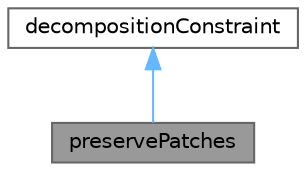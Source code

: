 digraph "preservePatches"
{
 // LATEX_PDF_SIZE
  bgcolor="transparent";
  edge [fontname=Helvetica,fontsize=10,labelfontname=Helvetica,labelfontsize=10];
  node [fontname=Helvetica,fontsize=10,shape=box,height=0.2,width=0.4];
  Node1 [id="Node000001",label="preservePatches",height=0.2,width=0.4,color="gray40", fillcolor="grey60", style="filled", fontcolor="black",tooltip="Constraint to keep owner and neighbour of (cyclic) patch on same processor."];
  Node2 -> Node1 [id="edge1_Node000001_Node000002",dir="back",color="steelblue1",style="solid",tooltip=" "];
  Node2 [id="Node000002",label="decompositionConstraint",height=0.2,width=0.4,color="gray40", fillcolor="white", style="filled",URL="$classFoam_1_1decompositionConstraint.html",tooltip="Abstract class for handling decomposition constraints."];
}
